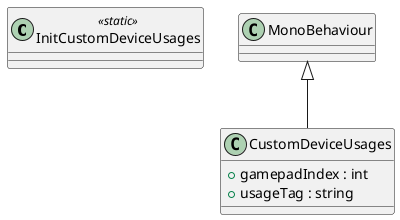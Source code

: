 @startuml
class InitCustomDeviceUsages <<static>> {
}
class CustomDeviceUsages {
    + gamepadIndex : int
    + usageTag : string
}
MonoBehaviour <|-- CustomDeviceUsages
@enduml
